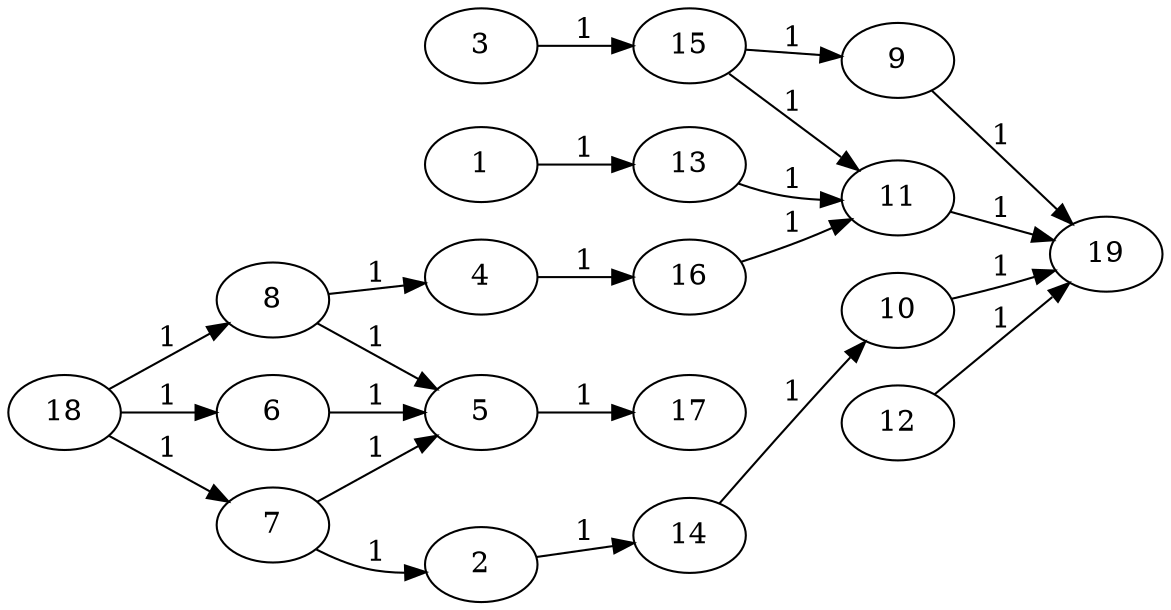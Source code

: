 digraph G {
    rankdir = LR;
    1 -> 13 [style = ""; color = ""; label = "1"; weight = "1"; fontcolor = ""; penwidth = "1";];
    2 -> 14 [style = ""; color = ""; label = "1"; weight = "1"; fontcolor = ""; penwidth = "1";];
    3 -> 15 [style = ""; color = ""; label = "1"; weight = "1"; fontcolor = ""; penwidth = "1";];
    4 -> 16 [style = ""; color = ""; label = "1"; weight = "1"; fontcolor = ""; penwidth = "1";];
    5 -> 17 [style = ""; color = ""; label = "1"; weight = "1"; fontcolor = ""; penwidth = "1";];
    6 -> 5 [style = ""; color = ""; label = "1"; weight = "1"; fontcolor = ""; penwidth = "1";];
    7 -> 5 [style = ""; color = ""; label = "1"; weight = "1"; fontcolor = ""; penwidth = "1";];
    7 -> 2 [style = ""; color = ""; label = "1"; weight = "1"; fontcolor = ""; penwidth = "1";];
    8 -> 5 [style = ""; color = ""; label = "1"; weight = "1"; fontcolor = ""; penwidth = "1";];
    8 -> 4 [style = ""; color = ""; label = "1"; weight = "1"; fontcolor = ""; penwidth = "1";];
    9 -> 19 [style = ""; color = ""; label = "1"; weight = "1"; fontcolor = ""; penwidth = "1";];
    10 -> 19 [style = ""; color = ""; label = "1"; weight = "1"; fontcolor = ""; penwidth = "1";];
    11 -> 19 [style = ""; color = ""; label = "1"; weight = "1"; fontcolor = ""; penwidth = "1";];
    12 -> 19 [style = ""; color = ""; label = "1"; weight = "1"; fontcolor = ""; penwidth = "1";];
    13 -> 11 [style = ""; color = ""; label = "1"; weight = "1"; fontcolor = ""; penwidth = "1";];
    14 -> 10 [style = ""; color = ""; label = "1"; weight = "1"; fontcolor = ""; penwidth = "1";];
    15 -> 11 [style = ""; color = ""; label = "1"; weight = "1"; fontcolor = ""; penwidth = "1";];
    15 -> 9 [style = ""; color = ""; label = "1"; weight = "1"; fontcolor = ""; penwidth = "1";];
    16 -> 11 [style = ""; color = ""; label = "1"; weight = "1"; fontcolor = ""; penwidth = "1";];
    18 -> 8 [style = ""; color = ""; label = "1"; weight = "1"; fontcolor = ""; penwidth = "1";];
    18 -> 7 [style = ""; color = ""; label = "1"; weight = "1"; fontcolor = ""; penwidth = "1";];
    18 -> 6 [style = ""; color = ""; label = "1"; weight = "1"; fontcolor = ""; penwidth = "1";];
}
